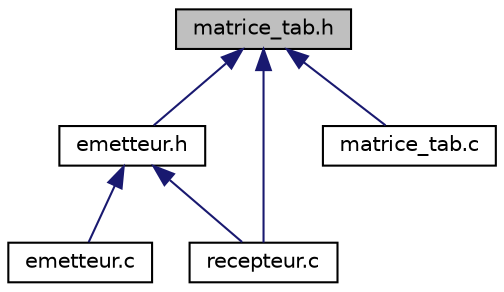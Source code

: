 digraph "matrice_tab.h"
{
 // LATEX_PDF_SIZE
  edge [fontname="Helvetica",fontsize="10",labelfontname="Helvetica",labelfontsize="10"];
  node [fontname="Helvetica",fontsize="10",shape=record];
  Node1 [label="matrice_tab.h",height=0.2,width=0.4,color="black", fillcolor="grey75", style="filled", fontcolor="black",tooltip="Tous les prototypes de fonctions relatives aux matrices et tableaux."];
  Node1 -> Node2 [dir="back",color="midnightblue",fontsize="10",style="solid",fontname="Helvetica"];
  Node2 [label="emetteur.h",height=0.2,width=0.4,color="black", fillcolor="white", style="filled",URL="$emetteur_8h.html",tooltip="Tous les prototypes de fonctions relatives à l'émetteur."];
  Node2 -> Node3 [dir="back",color="midnightblue",fontsize="10",style="solid",fontname="Helvetica"];
  Node3 [label="emetteur.c",height=0.2,width=0.4,color="black", fillcolor="white", style="filled",URL="$emetteur_8c.html",tooltip="Fonctions relatives à l'émetteur."];
  Node2 -> Node4 [dir="back",color="midnightblue",fontsize="10",style="solid",fontname="Helvetica"];
  Node4 [label="recepteur.c",height=0.2,width=0.4,color="black", fillcolor="white", style="filled",URL="$recepteur_8c.html",tooltip="Fonctions relatives au récepteur."];
  Node1 -> Node5 [dir="back",color="midnightblue",fontsize="10",style="solid",fontname="Helvetica"];
  Node5 [label="matrice_tab.c",height=0.2,width=0.4,color="black", fillcolor="white", style="filled",URL="$matrice__tab_8c.html",tooltip="Fonctions relatives aux matrices et tableaux."];
  Node1 -> Node4 [dir="back",color="midnightblue",fontsize="10",style="solid",fontname="Helvetica"];
}
